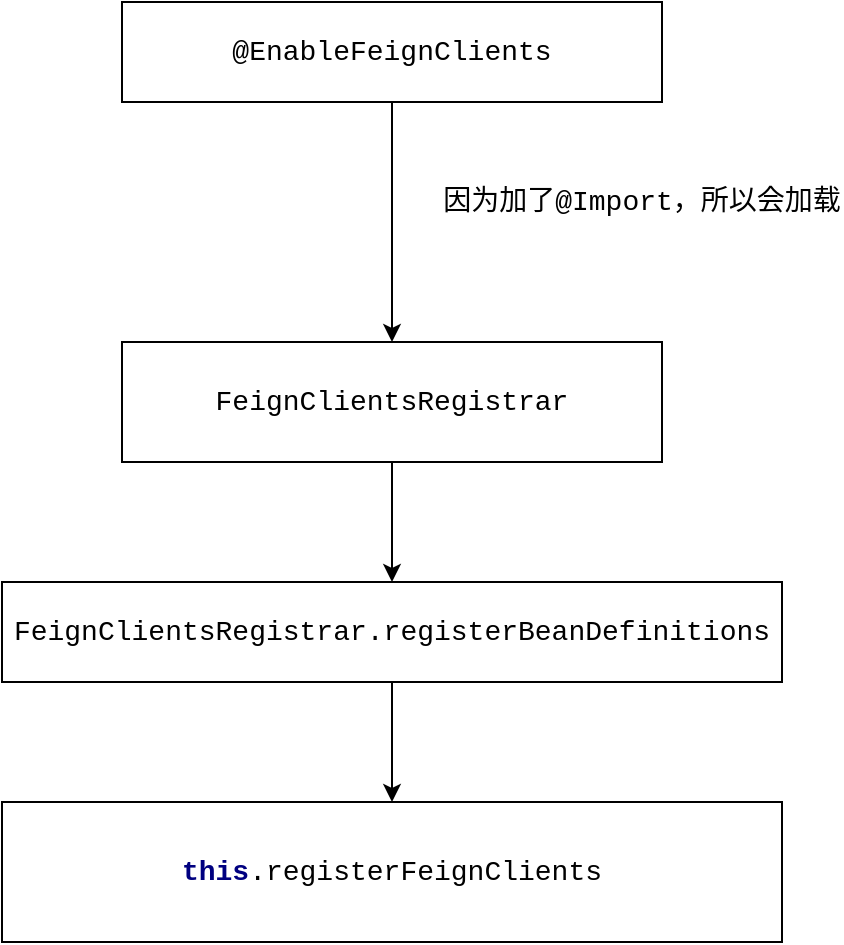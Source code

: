 <mxfile version="13.5.7" type="github">
  <diagram id="1lOJ9h_yURZZoM6YKi_j" name="第 1 页">
    <mxGraphModel dx="1422" dy="762" grid="1" gridSize="10" guides="1" tooltips="1" connect="1" arrows="1" fold="1" page="1" pageScale="1" pageWidth="3000" pageHeight="4000" math="0" shadow="0">
      <root>
        <mxCell id="0" />
        <mxCell id="1" parent="0" />
        <mxCell id="nqZtjDTNPkWTbWWxpunj-4" style="edgeStyle=orthogonalEdgeStyle;rounded=0;orthogonalLoop=1;jettySize=auto;html=1;" edge="1" parent="1" source="nqZtjDTNPkWTbWWxpunj-1" target="nqZtjDTNPkWTbWWxpunj-2">
          <mxGeometry relative="1" as="geometry" />
        </mxCell>
        <mxCell id="nqZtjDTNPkWTbWWxpunj-1" value="&lt;pre style=&quot;background-color: rgb(255 , 255 , 255) ; font-family: &amp;#34;courier new&amp;#34; ; font-size: 10.5pt&quot;&gt;@EnableFeignClients&lt;/pre&gt;" style="rounded=0;whiteSpace=wrap;html=1;" vertex="1" parent="1">
          <mxGeometry x="190" y="40" width="270" height="50" as="geometry" />
        </mxCell>
        <mxCell id="nqZtjDTNPkWTbWWxpunj-5" style="edgeStyle=orthogonalEdgeStyle;rounded=0;orthogonalLoop=1;jettySize=auto;html=1;" edge="1" parent="1" source="nqZtjDTNPkWTbWWxpunj-2" target="nqZtjDTNPkWTbWWxpunj-3">
          <mxGeometry relative="1" as="geometry" />
        </mxCell>
        <mxCell id="nqZtjDTNPkWTbWWxpunj-2" value="&lt;pre style=&quot;background-color: rgb(255 , 255 , 255) ; font-family: &amp;#34;courier new&amp;#34; ; font-size: 10.5pt&quot;&gt;FeignClientsRegistrar&lt;/pre&gt;" style="rounded=0;whiteSpace=wrap;html=1;" vertex="1" parent="1">
          <mxGeometry x="190" y="210" width="270" height="60" as="geometry" />
        </mxCell>
        <mxCell id="nqZtjDTNPkWTbWWxpunj-11" style="edgeStyle=orthogonalEdgeStyle;rounded=0;orthogonalLoop=1;jettySize=auto;html=1;entryX=0.5;entryY=0;entryDx=0;entryDy=0;" edge="1" parent="1" source="nqZtjDTNPkWTbWWxpunj-3" target="nqZtjDTNPkWTbWWxpunj-10">
          <mxGeometry relative="1" as="geometry" />
        </mxCell>
        <mxCell id="nqZtjDTNPkWTbWWxpunj-3" value="&lt;pre style=&quot;background-color: rgb(255 , 255 , 255) ; font-family: &amp;#34;courier new&amp;#34; ; font-size: 10.5pt&quot;&gt;&lt;span style=&quot;font-size: 10.5pt&quot;&gt;FeignClientsRegistrar.&lt;/span&gt;registerBeanDefinitions&lt;/pre&gt;" style="rounded=0;whiteSpace=wrap;html=1;" vertex="1" parent="1">
          <mxGeometry x="130" y="330" width="390" height="50" as="geometry" />
        </mxCell>
        <mxCell id="nqZtjDTNPkWTbWWxpunj-6" value="&lt;pre style=&quot;background-color: rgb(255 , 255 , 255) ; font-family: &amp;#34;courier new&amp;#34; ; font-size: 10.5pt&quot;&gt;&lt;pre style=&quot;font-family: &amp;#34;courier new&amp;#34; ; font-size: 10.5pt&quot;&gt;因为加了@Import，所以会加载&lt;/pre&gt;&lt;/pre&gt;" style="text;html=1;strokeColor=none;fillColor=none;align=center;verticalAlign=middle;whiteSpace=wrap;rounded=0;" vertex="1" parent="1">
          <mxGeometry x="350" y="120" width="200" height="40" as="geometry" />
        </mxCell>
        <mxCell id="nqZtjDTNPkWTbWWxpunj-10" value="&lt;pre style=&quot;background-color: rgb(255 , 255 , 255) ; font-family: &amp;#34;courier new&amp;#34; ; font-size: 10.5pt&quot;&gt;&lt;span style=&quot;color: #000080 ; font-weight: bold&quot;&gt;this&lt;/span&gt;.registerFeignClients&lt;/pre&gt;" style="rounded=0;whiteSpace=wrap;html=1;" vertex="1" parent="1">
          <mxGeometry x="130" y="440" width="390" height="70" as="geometry" />
        </mxCell>
      </root>
    </mxGraphModel>
  </diagram>
</mxfile>

